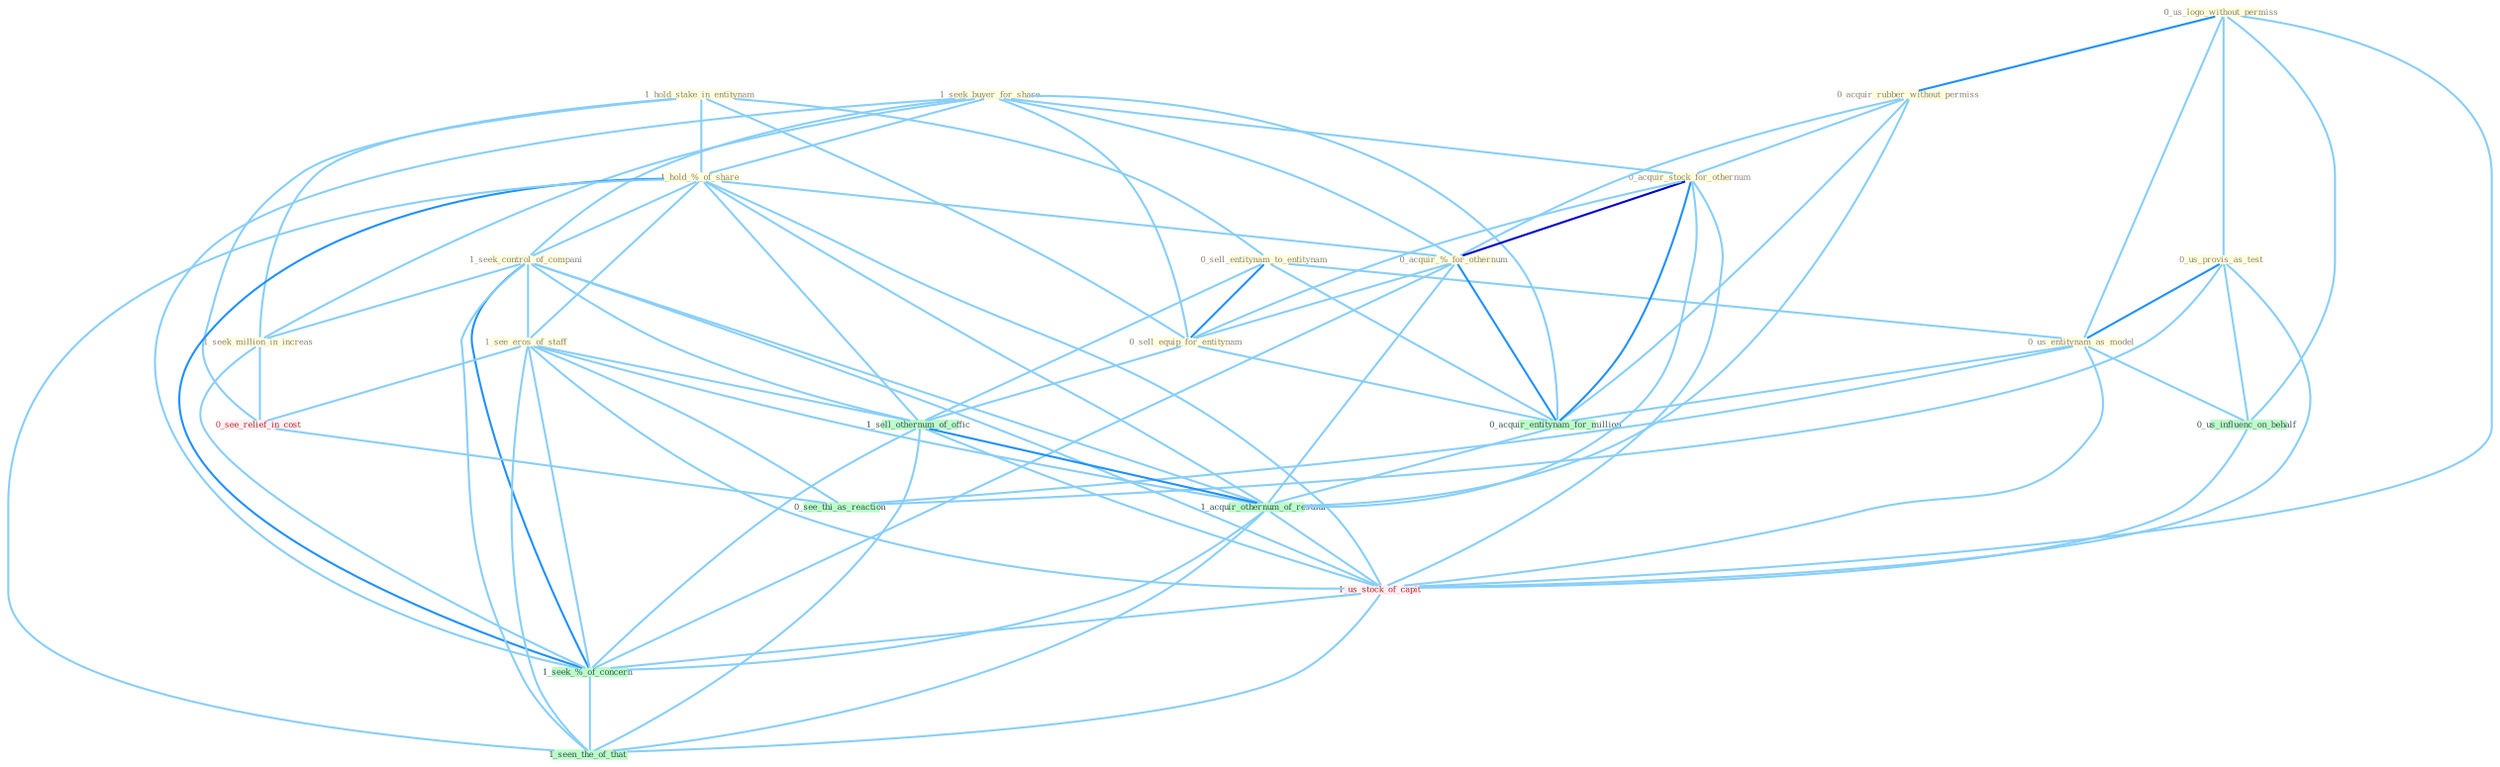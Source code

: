 Graph G{ 
    node
    [shape=polygon,style=filled,width=.5,height=.06,color="#BDFCC9",fixedsize=true,fontsize=4,
    fontcolor="#2f4f4f"];
    {node
    [color="#ffffe0", fontcolor="#8b7d6b"] "1_seek_buyer_for_share " "0_us_logo_without_permiss " "0_acquir_rubber_without_permiss " "1_hold_stake_in_entitynam " "1_hold_%_of_share " "1_seek_control_of_compani " "0_sell_entitynam_to_entitynam " "0_acquir_stock_for_othernum " "0_acquir_%_for_othernum " "0_us_provis_as_test " "0_us_entitynam_as_model " "0_sell_equip_for_entitynam " "1_see_eros_of_staff " "1_seek_million_in_increas "}
{node [color="#fff0f5", fontcolor="#b22222"] "0_see_relief_in_cost " "1_us_stock_of_capit "}
edge [color="#B0E2FF"];

	"1_seek_buyer_for_share " -- "1_hold_%_of_share " [w="1", color="#87cefa" ];
	"1_seek_buyer_for_share " -- "1_seek_control_of_compani " [w="1", color="#87cefa" ];
	"1_seek_buyer_for_share " -- "0_acquir_stock_for_othernum " [w="1", color="#87cefa" ];
	"1_seek_buyer_for_share " -- "0_acquir_%_for_othernum " [w="1", color="#87cefa" ];
	"1_seek_buyer_for_share " -- "0_sell_equip_for_entitynam " [w="1", color="#87cefa" ];
	"1_seek_buyer_for_share " -- "1_seek_million_in_increas " [w="1", color="#87cefa" ];
	"1_seek_buyer_for_share " -- "0_acquir_entitynam_for_million " [w="1", color="#87cefa" ];
	"1_seek_buyer_for_share " -- "1_seek_%_of_concern " [w="1", color="#87cefa" ];
	"0_us_logo_without_permiss " -- "0_acquir_rubber_without_permiss " [w="2", color="#1e90ff" , len=0.8];
	"0_us_logo_without_permiss " -- "0_us_provis_as_test " [w="1", color="#87cefa" ];
	"0_us_logo_without_permiss " -- "0_us_entitynam_as_model " [w="1", color="#87cefa" ];
	"0_us_logo_without_permiss " -- "0_us_influenc_on_behalf " [w="1", color="#87cefa" ];
	"0_us_logo_without_permiss " -- "1_us_stock_of_capit " [w="1", color="#87cefa" ];
	"0_acquir_rubber_without_permiss " -- "0_acquir_stock_for_othernum " [w="1", color="#87cefa" ];
	"0_acquir_rubber_without_permiss " -- "0_acquir_%_for_othernum " [w="1", color="#87cefa" ];
	"0_acquir_rubber_without_permiss " -- "0_acquir_entitynam_for_million " [w="1", color="#87cefa" ];
	"0_acquir_rubber_without_permiss " -- "1_acquir_othernum_of_restaur " [w="1", color="#87cefa" ];
	"1_hold_stake_in_entitynam " -- "1_hold_%_of_share " [w="1", color="#87cefa" ];
	"1_hold_stake_in_entitynam " -- "0_sell_entitynam_to_entitynam " [w="1", color="#87cefa" ];
	"1_hold_stake_in_entitynam " -- "0_sell_equip_for_entitynam " [w="1", color="#87cefa" ];
	"1_hold_stake_in_entitynam " -- "1_seek_million_in_increas " [w="1", color="#87cefa" ];
	"1_hold_stake_in_entitynam " -- "0_see_relief_in_cost " [w="1", color="#87cefa" ];
	"1_hold_%_of_share " -- "1_seek_control_of_compani " [w="1", color="#87cefa" ];
	"1_hold_%_of_share " -- "0_acquir_%_for_othernum " [w="1", color="#87cefa" ];
	"1_hold_%_of_share " -- "1_see_eros_of_staff " [w="1", color="#87cefa" ];
	"1_hold_%_of_share " -- "1_sell_othernum_of_offic " [w="1", color="#87cefa" ];
	"1_hold_%_of_share " -- "1_acquir_othernum_of_restaur " [w="1", color="#87cefa" ];
	"1_hold_%_of_share " -- "1_us_stock_of_capit " [w="1", color="#87cefa" ];
	"1_hold_%_of_share " -- "1_seek_%_of_concern " [w="2", color="#1e90ff" , len=0.8];
	"1_hold_%_of_share " -- "1_seen_the_of_that " [w="1", color="#87cefa" ];
	"1_seek_control_of_compani " -- "1_see_eros_of_staff " [w="1", color="#87cefa" ];
	"1_seek_control_of_compani " -- "1_seek_million_in_increas " [w="1", color="#87cefa" ];
	"1_seek_control_of_compani " -- "1_sell_othernum_of_offic " [w="1", color="#87cefa" ];
	"1_seek_control_of_compani " -- "1_acquir_othernum_of_restaur " [w="1", color="#87cefa" ];
	"1_seek_control_of_compani " -- "1_us_stock_of_capit " [w="1", color="#87cefa" ];
	"1_seek_control_of_compani " -- "1_seek_%_of_concern " [w="2", color="#1e90ff" , len=0.8];
	"1_seek_control_of_compani " -- "1_seen_the_of_that " [w="1", color="#87cefa" ];
	"0_sell_entitynam_to_entitynam " -- "0_us_entitynam_as_model " [w="1", color="#87cefa" ];
	"0_sell_entitynam_to_entitynam " -- "0_sell_equip_for_entitynam " [w="2", color="#1e90ff" , len=0.8];
	"0_sell_entitynam_to_entitynam " -- "0_acquir_entitynam_for_million " [w="1", color="#87cefa" ];
	"0_sell_entitynam_to_entitynam " -- "1_sell_othernum_of_offic " [w="1", color="#87cefa" ];
	"0_acquir_stock_for_othernum " -- "0_acquir_%_for_othernum " [w="3", color="#0000cd" , len=0.6];
	"0_acquir_stock_for_othernum " -- "0_sell_equip_for_entitynam " [w="1", color="#87cefa" ];
	"0_acquir_stock_for_othernum " -- "0_acquir_entitynam_for_million " [w="2", color="#1e90ff" , len=0.8];
	"0_acquir_stock_for_othernum " -- "1_acquir_othernum_of_restaur " [w="1", color="#87cefa" ];
	"0_acquir_stock_for_othernum " -- "1_us_stock_of_capit " [w="1", color="#87cefa" ];
	"0_acquir_%_for_othernum " -- "0_sell_equip_for_entitynam " [w="1", color="#87cefa" ];
	"0_acquir_%_for_othernum " -- "0_acquir_entitynam_for_million " [w="2", color="#1e90ff" , len=0.8];
	"0_acquir_%_for_othernum " -- "1_acquir_othernum_of_restaur " [w="1", color="#87cefa" ];
	"0_acquir_%_for_othernum " -- "1_seek_%_of_concern " [w="1", color="#87cefa" ];
	"0_us_provis_as_test " -- "0_us_entitynam_as_model " [w="2", color="#1e90ff" , len=0.8];
	"0_us_provis_as_test " -- "0_us_influenc_on_behalf " [w="1", color="#87cefa" ];
	"0_us_provis_as_test " -- "0_see_thi_as_reaction " [w="1", color="#87cefa" ];
	"0_us_provis_as_test " -- "1_us_stock_of_capit " [w="1", color="#87cefa" ];
	"0_us_entitynam_as_model " -- "0_acquir_entitynam_for_million " [w="1", color="#87cefa" ];
	"0_us_entitynam_as_model " -- "0_us_influenc_on_behalf " [w="1", color="#87cefa" ];
	"0_us_entitynam_as_model " -- "0_see_thi_as_reaction " [w="1", color="#87cefa" ];
	"0_us_entitynam_as_model " -- "1_us_stock_of_capit " [w="1", color="#87cefa" ];
	"0_sell_equip_for_entitynam " -- "0_acquir_entitynam_for_million " [w="1", color="#87cefa" ];
	"0_sell_equip_for_entitynam " -- "1_sell_othernum_of_offic " [w="1", color="#87cefa" ];
	"1_see_eros_of_staff " -- "1_sell_othernum_of_offic " [w="1", color="#87cefa" ];
	"1_see_eros_of_staff " -- "0_see_relief_in_cost " [w="1", color="#87cefa" ];
	"1_see_eros_of_staff " -- "0_see_thi_as_reaction " [w="1", color="#87cefa" ];
	"1_see_eros_of_staff " -- "1_acquir_othernum_of_restaur " [w="1", color="#87cefa" ];
	"1_see_eros_of_staff " -- "1_us_stock_of_capit " [w="1", color="#87cefa" ];
	"1_see_eros_of_staff " -- "1_seek_%_of_concern " [w="1", color="#87cefa" ];
	"1_see_eros_of_staff " -- "1_seen_the_of_that " [w="1", color="#87cefa" ];
	"1_seek_million_in_increas " -- "0_see_relief_in_cost " [w="1", color="#87cefa" ];
	"1_seek_million_in_increas " -- "1_seek_%_of_concern " [w="1", color="#87cefa" ];
	"0_acquir_entitynam_for_million " -- "1_acquir_othernum_of_restaur " [w="1", color="#87cefa" ];
	"1_sell_othernum_of_offic " -- "1_acquir_othernum_of_restaur " [w="2", color="#1e90ff" , len=0.8];
	"1_sell_othernum_of_offic " -- "1_us_stock_of_capit " [w="1", color="#87cefa" ];
	"1_sell_othernum_of_offic " -- "1_seek_%_of_concern " [w="1", color="#87cefa" ];
	"1_sell_othernum_of_offic " -- "1_seen_the_of_that " [w="1", color="#87cefa" ];
	"0_us_influenc_on_behalf " -- "1_us_stock_of_capit " [w="1", color="#87cefa" ];
	"0_see_relief_in_cost " -- "0_see_thi_as_reaction " [w="1", color="#87cefa" ];
	"1_acquir_othernum_of_restaur " -- "1_us_stock_of_capit " [w="1", color="#87cefa" ];
	"1_acquir_othernum_of_restaur " -- "1_seek_%_of_concern " [w="1", color="#87cefa" ];
	"1_acquir_othernum_of_restaur " -- "1_seen_the_of_that " [w="1", color="#87cefa" ];
	"1_us_stock_of_capit " -- "1_seek_%_of_concern " [w="1", color="#87cefa" ];
	"1_us_stock_of_capit " -- "1_seen_the_of_that " [w="1", color="#87cefa" ];
	"1_seek_%_of_concern " -- "1_seen_the_of_that " [w="1", color="#87cefa" ];
}